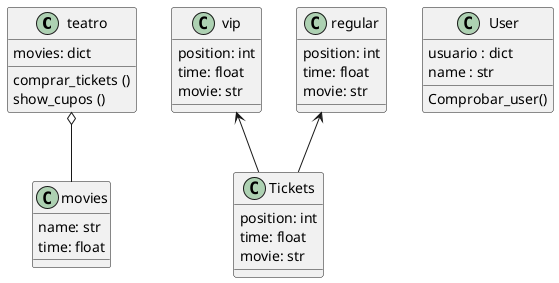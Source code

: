 @startuml

class teatro
teatro : movies: dict
teatro : comprar_tickets ()
teatro : show_cupos ()

teatro o-- movies 

movies : name: str 
movies : time: float

class Tickets 
Tickets : position: int 
Tickets : time: float 
Tickets : movie: str

vip <-- Tickets
regular <-- Tickets

regular : position: int
regular : time: float 
regular : movie: str

vip : position: int
vip : time: float 
vip : movie: str

class User
User : usuario : dict 
User : name : str
User : Comprobar_user()

@enduml